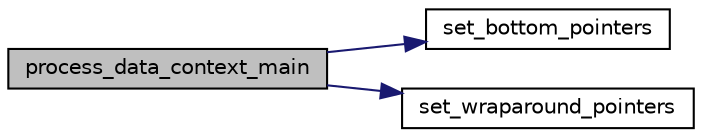 digraph "process_data_context_main"
{
 // LATEX_PDF_SIZE
  bgcolor="transparent";
  edge [fontname="Helvetica",fontsize="10",labelfontname="Helvetica",labelfontsize="10"];
  node [fontname="Helvetica",fontsize="10",shape=record];
  rankdir="LR";
  Node22 [label="process_data_context_main",height=0.2,width=0.4,color="black", fillcolor="grey75", style="filled", fontcolor="black",tooltip=" "];
  Node22 -> Node23 [color="midnightblue",fontsize="10",style="solid"];
  Node23 [label="set_bottom_pointers",height=0.2,width=0.4,color="black",URL="$jdmainct_8c.html#a178cd2a2051ea2db9cd4edebf03d8bf6",tooltip=" "];
  Node22 -> Node24 [color="midnightblue",fontsize="10",style="solid"];
  Node24 [label="set_wraparound_pointers",height=0.2,width=0.4,color="black",URL="$jdmainct_8c.html#a719fbbfbbb9bb12afec38e230032db36",tooltip=" "];
}
